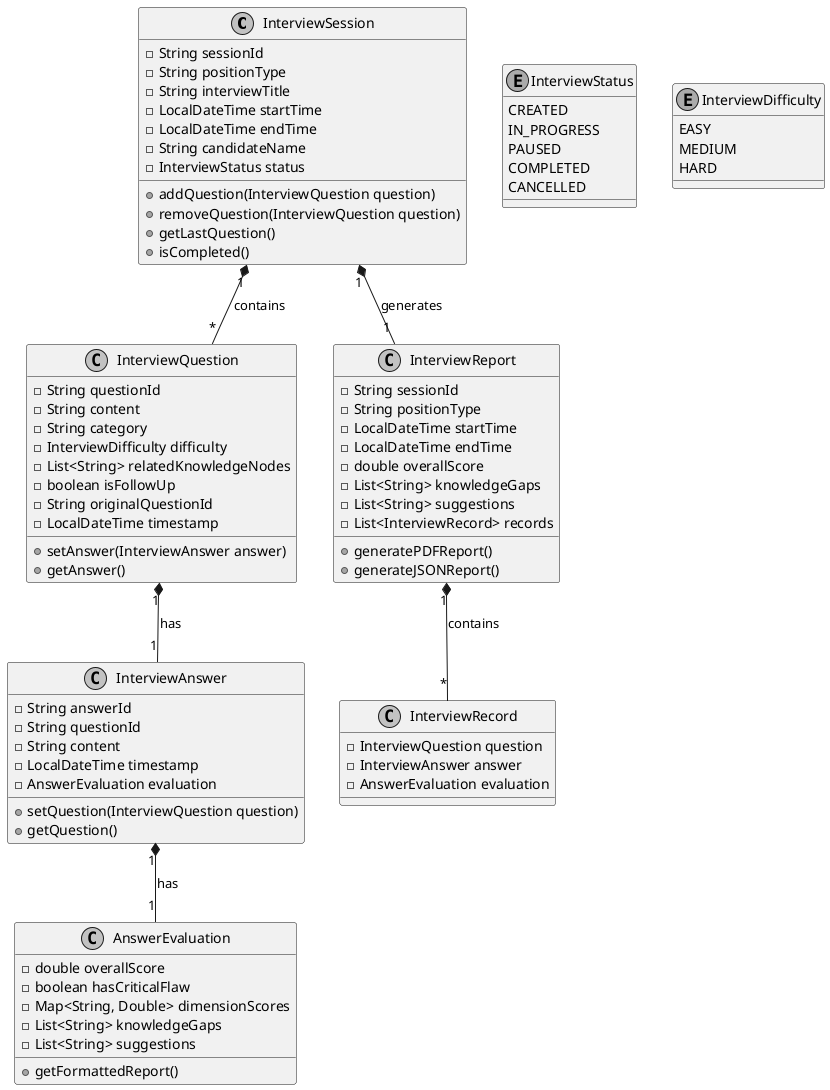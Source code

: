 @startuml
skinparam monochrome true

class InterviewSession {
    -String sessionId
    -String positionType
    -String interviewTitle
    -LocalDateTime startTime
    -LocalDateTime endTime
    -String candidateName
    -InterviewStatus status
    +addQuestion(InterviewQuestion question)
    +removeQuestion(InterviewQuestion question)
    +getLastQuestion()
    +isCompleted()
}

enum InterviewStatus {
    CREATED
    IN_PROGRESS
    PAUSED
    COMPLETED
    CANCELLED
}

enum InterviewDifficulty {
    EASY
    MEDIUM
    HARD
}

class InterviewQuestion {
    -String questionId
    -String content
    -String category
    -InterviewDifficulty difficulty
    -List<String> relatedKnowledgeNodes
    -boolean isFollowUp
    -String originalQuestionId
    -LocalDateTime timestamp
    +setAnswer(InterviewAnswer answer)
    +getAnswer()
}

class InterviewAnswer {
    -String answerId
    -String questionId
    -String content
    -LocalDateTime timestamp
    -AnswerEvaluation evaluation
    +setQuestion(InterviewQuestion question)
    +getQuestion()
}

class AnswerEvaluation {
    -double overallScore
    -boolean hasCriticalFlaw
    -Map<String, Double> dimensionScores
    -List<String> knowledgeGaps
    -List<String> suggestions
    +getFormattedReport()
}

class InterviewReport {
    -String sessionId
    -String positionType
    -LocalDateTime startTime
    -LocalDateTime endTime
    -double overallScore
    -List<String> knowledgeGaps
    -List<String> suggestions
    -List<InterviewRecord> records
    +generatePDFReport()
    +generateJSONReport()
}

class InterviewRecord {
    -InterviewQuestion question
    -InterviewAnswer answer
    -AnswerEvaluation evaluation
}

InterviewSession "1" *-- "*" InterviewQuestion : contains
InterviewQuestion "1" *-- "1" InterviewAnswer : has
InterviewAnswer "1" *-- "1" AnswerEvaluation : has
InterviewSession "1" *-- "1" InterviewReport : generates
InterviewReport "1" *-- "*" InterviewRecord : contains
@enduml